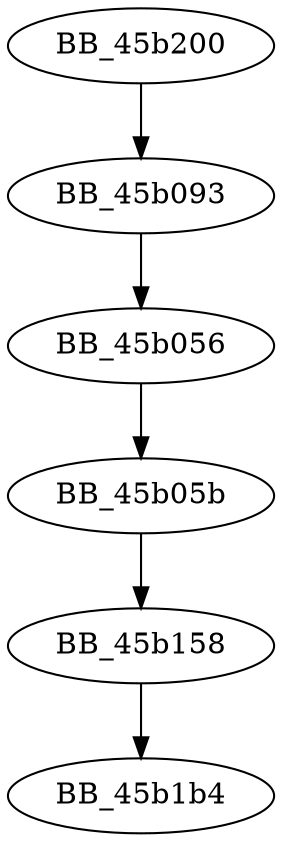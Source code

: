 DiGraph sub_45B200{
BB_45b056->BB_45b05b
BB_45b05b->BB_45b158
BB_45b093->BB_45b056
BB_45b158->BB_45b1b4
BB_45b200->BB_45b093
}
